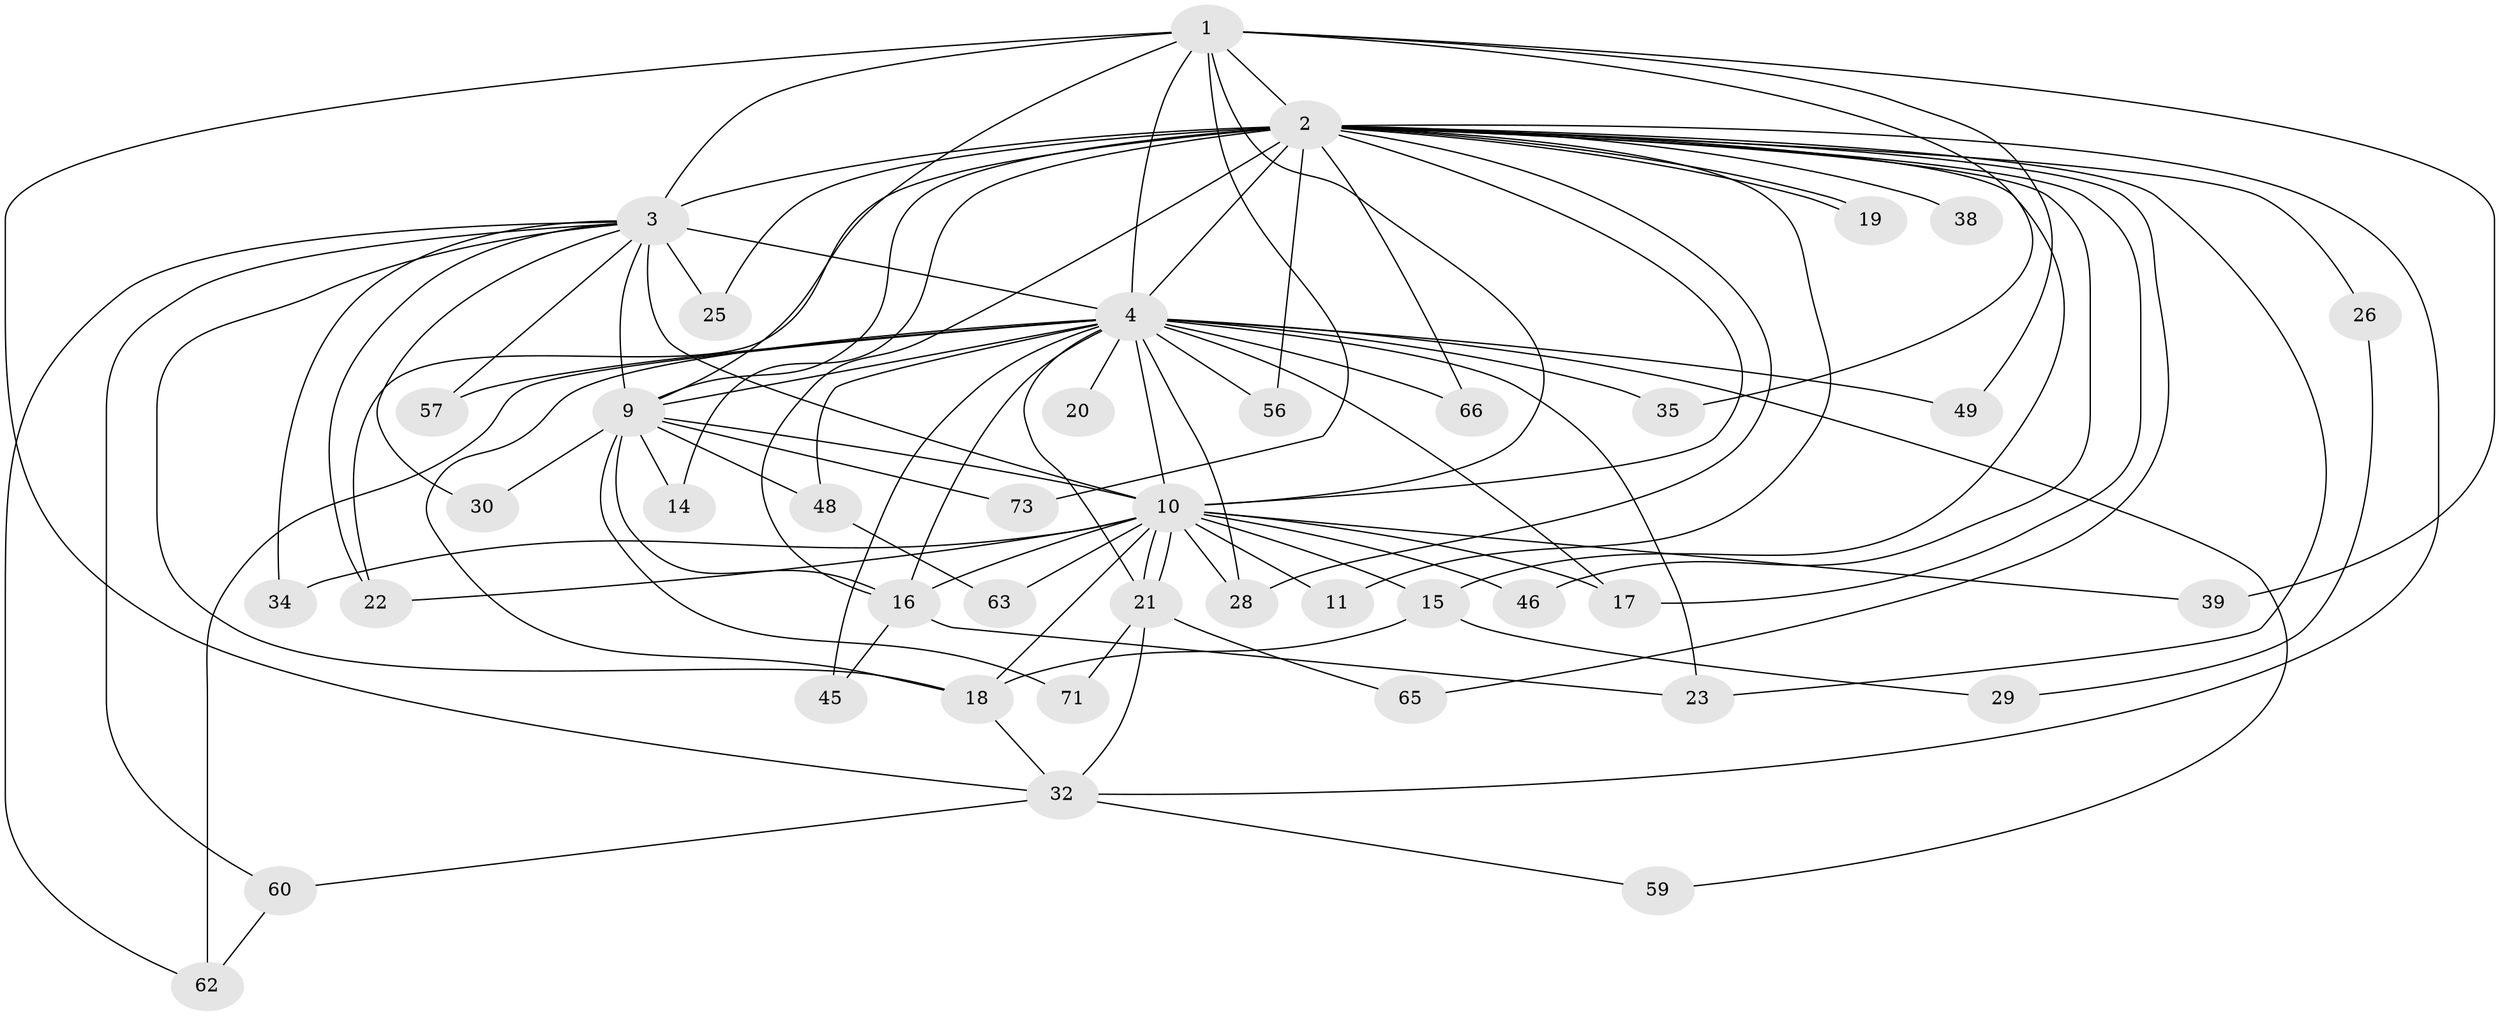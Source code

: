 // original degree distribution, {17: 0.03614457831325301, 19: 0.024096385542168676, 11: 0.012048192771084338, 24: 0.012048192771084338, 14: 0.012048192771084338, 26: 0.024096385542168676, 2: 0.5662650602409639, 4: 0.04819277108433735, 8: 0.012048192771084338, 3: 0.1927710843373494, 5: 0.04819277108433735, 6: 0.012048192771084338}
// Generated by graph-tools (version 1.1) at 2025/14/03/09/25 04:14:11]
// undirected, 41 vertices, 94 edges
graph export_dot {
graph [start="1"]
  node [color=gray90,style=filled];
  1 [super="+47"];
  2 [super="+44+51+43+8+36+24"];
  3 [super="+6+78"];
  4 [super="+41+53+12+13+42+27+5+81"];
  9;
  10;
  11;
  14;
  15;
  16;
  17;
  18 [super="+67"];
  19;
  20;
  21;
  22 [super="+55+52"];
  23;
  25;
  26;
  28 [super="+69+31"];
  29;
  30;
  32 [super="+80+54"];
  34;
  35;
  38;
  39;
  45;
  46;
  48;
  49;
  56;
  57 [super="+64"];
  59;
  60;
  62 [super="+82"];
  63;
  65;
  66;
  71;
  73;
  1 -- 2 [weight=5];
  1 -- 3 [weight=2];
  1 -- 4 [weight=4];
  1 -- 9;
  1 -- 10;
  1 -- 32;
  1 -- 35;
  1 -- 39;
  1 -- 49;
  1 -- 73;
  2 -- 3 [weight=5];
  2 -- 4 [weight=9];
  2 -- 9 [weight=2];
  2 -- 10 [weight=3];
  2 -- 11;
  2 -- 15;
  2 -- 19 [weight=2];
  2 -- 19;
  2 -- 22 [weight=3];
  2 -- 65;
  2 -- 66;
  2 -- 14;
  2 -- 16 [weight=2];
  2 -- 17;
  2 -- 23;
  2 -- 25;
  2 -- 26;
  2 -- 38 [weight=2];
  2 -- 46;
  2 -- 56;
  2 -- 32;
  2 -- 28;
  3 -- 4 [weight=7];
  3 -- 9 [weight=2];
  3 -- 10 [weight=2];
  3 -- 18;
  3 -- 25;
  3 -- 30;
  3 -- 34;
  3 -- 57;
  3 -- 60;
  3 -- 62;
  3 -- 22;
  4 -- 9 [weight=5];
  4 -- 10 [weight=5];
  4 -- 20 [weight=2];
  4 -- 35;
  4 -- 49;
  4 -- 66;
  4 -- 56;
  4 -- 57 [weight=2];
  4 -- 59;
  4 -- 45;
  4 -- 16 [weight=2];
  4 -- 21;
  4 -- 48;
  4 -- 18;
  4 -- 17;
  4 -- 23;
  4 -- 28;
  4 -- 62;
  9 -- 10;
  9 -- 14;
  9 -- 16;
  9 -- 30;
  9 -- 48;
  9 -- 71;
  9 -- 73;
  10 -- 11;
  10 -- 15;
  10 -- 16;
  10 -- 17;
  10 -- 18;
  10 -- 21;
  10 -- 21;
  10 -- 22;
  10 -- 28 [weight=2];
  10 -- 34;
  10 -- 39;
  10 -- 46;
  10 -- 63;
  15 -- 29;
  15 -- 18;
  16 -- 23;
  16 -- 45;
  18 -- 32;
  21 -- 32;
  21 -- 65;
  21 -- 71;
  26 -- 29;
  32 -- 60;
  32 -- 59;
  48 -- 63;
  60 -- 62;
}
